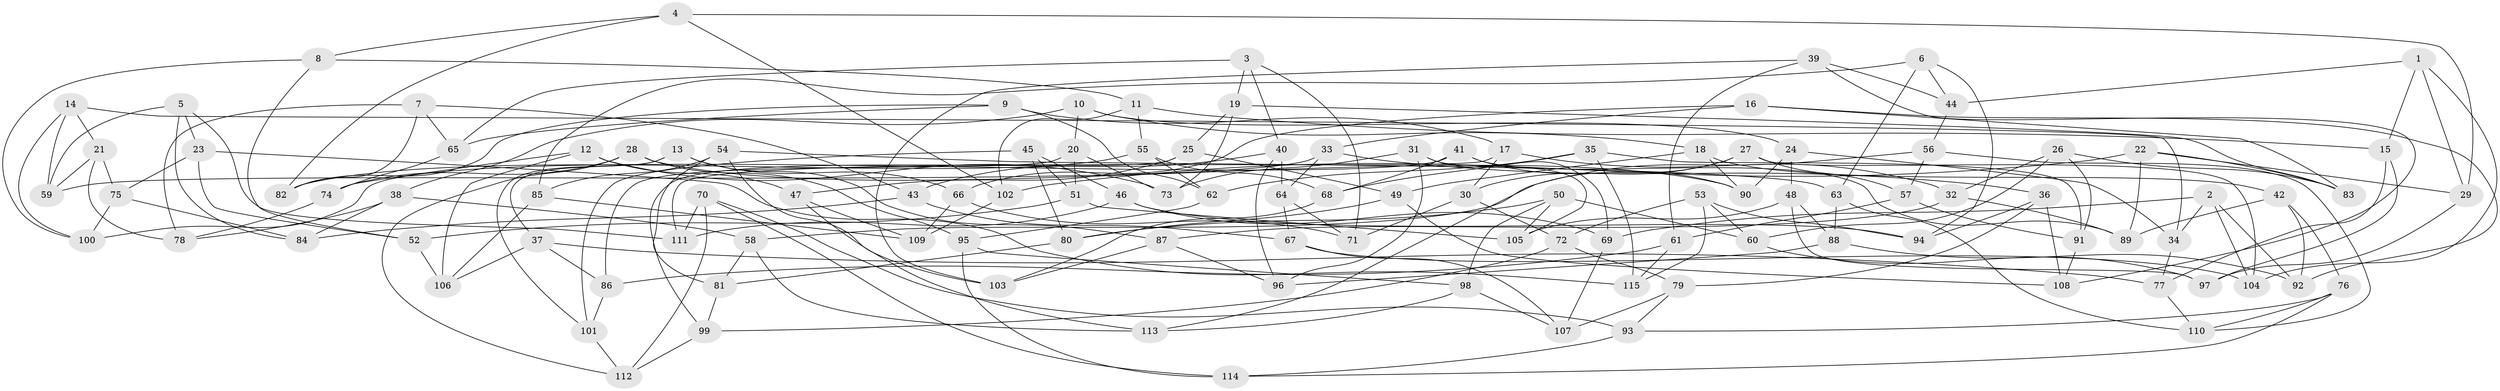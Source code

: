 // Generated by graph-tools (version 1.1) at 2025/11/02/27/25 16:11:45]
// undirected, 115 vertices, 230 edges
graph export_dot {
graph [start="1"]
  node [color=gray90,style=filled];
  1;
  2;
  3;
  4;
  5;
  6;
  7;
  8;
  9;
  10;
  11;
  12;
  13;
  14;
  15;
  16;
  17;
  18;
  19;
  20;
  21;
  22;
  23;
  24;
  25;
  26;
  27;
  28;
  29;
  30;
  31;
  32;
  33;
  34;
  35;
  36;
  37;
  38;
  39;
  40;
  41;
  42;
  43;
  44;
  45;
  46;
  47;
  48;
  49;
  50;
  51;
  52;
  53;
  54;
  55;
  56;
  57;
  58;
  59;
  60;
  61;
  62;
  63;
  64;
  65;
  66;
  67;
  68;
  69;
  70;
  71;
  72;
  73;
  74;
  75;
  76;
  77;
  78;
  79;
  80;
  81;
  82;
  83;
  84;
  85;
  86;
  87;
  88;
  89;
  90;
  91;
  92;
  93;
  94;
  95;
  96;
  97;
  98;
  99;
  100;
  101;
  102;
  103;
  104;
  105;
  106;
  107;
  108;
  109;
  110;
  111;
  112;
  113;
  114;
  115;
  1 -- 29;
  1 -- 15;
  1 -- 104;
  1 -- 44;
  2 -- 69;
  2 -- 92;
  2 -- 104;
  2 -- 34;
  3 -- 65;
  3 -- 40;
  3 -- 19;
  3 -- 71;
  4 -- 29;
  4 -- 102;
  4 -- 82;
  4 -- 8;
  5 -- 84;
  5 -- 111;
  5 -- 59;
  5 -- 23;
  6 -- 63;
  6 -- 44;
  6 -- 85;
  6 -- 94;
  7 -- 43;
  7 -- 82;
  7 -- 65;
  7 -- 78;
  8 -- 52;
  8 -- 11;
  8 -- 100;
  9 -- 17;
  9 -- 65;
  9 -- 82;
  9 -- 62;
  10 -- 24;
  10 -- 18;
  10 -- 20;
  10 -- 38;
  11 -- 55;
  11 -- 102;
  11 -- 15;
  12 -- 106;
  12 -- 74;
  12 -- 47;
  12 -- 73;
  13 -- 87;
  13 -- 37;
  13 -- 101;
  13 -- 66;
  14 -- 21;
  14 -- 34;
  14 -- 100;
  14 -- 59;
  15 -- 77;
  15 -- 97;
  16 -- 66;
  16 -- 83;
  16 -- 92;
  16 -- 33;
  17 -- 111;
  17 -- 30;
  17 -- 32;
  18 -- 90;
  18 -- 42;
  18 -- 49;
  19 -- 73;
  19 -- 25;
  19 -- 83;
  20 -- 86;
  20 -- 73;
  20 -- 51;
  21 -- 75;
  21 -- 59;
  21 -- 78;
  22 -- 89;
  22 -- 102;
  22 -- 29;
  22 -- 83;
  23 -- 115;
  23 -- 52;
  23 -- 75;
  24 -- 48;
  24 -- 90;
  24 -- 34;
  25 -- 99;
  25 -- 49;
  25 -- 47;
  26 -- 83;
  26 -- 32;
  26 -- 91;
  26 -- 60;
  27 -- 113;
  27 -- 30;
  27 -- 57;
  27 -- 104;
  28 -- 95;
  28 -- 90;
  28 -- 74;
  28 -- 112;
  29 -- 97;
  30 -- 72;
  30 -- 71;
  31 -- 73;
  31 -- 105;
  31 -- 69;
  31 -- 96;
  32 -- 89;
  32 -- 87;
  33 -- 64;
  33 -- 59;
  33 -- 36;
  34 -- 77;
  35 -- 62;
  35 -- 68;
  35 -- 91;
  35 -- 115;
  36 -- 94;
  36 -- 79;
  36 -- 108;
  37 -- 106;
  37 -- 86;
  37 -- 77;
  38 -- 58;
  38 -- 78;
  38 -- 84;
  39 -- 44;
  39 -- 61;
  39 -- 108;
  39 -- 103;
  40 -- 64;
  40 -- 96;
  40 -- 43;
  41 -- 89;
  41 -- 68;
  41 -- 100;
  41 -- 90;
  42 -- 89;
  42 -- 76;
  42 -- 92;
  43 -- 67;
  43 -- 84;
  44 -- 56;
  45 -- 46;
  45 -- 51;
  45 -- 80;
  45 -- 101;
  46 -- 94;
  46 -- 111;
  46 -- 69;
  47 -- 113;
  47 -- 109;
  48 -- 97;
  48 -- 105;
  48 -- 88;
  49 -- 108;
  49 -- 80;
  50 -- 60;
  50 -- 98;
  50 -- 105;
  50 -- 80;
  51 -- 105;
  51 -- 52;
  52 -- 106;
  53 -- 60;
  53 -- 72;
  53 -- 115;
  53 -- 94;
  54 -- 85;
  54 -- 103;
  54 -- 63;
  54 -- 81;
  55 -- 82;
  55 -- 62;
  55 -- 68;
  56 -- 110;
  56 -- 58;
  56 -- 57;
  57 -- 61;
  57 -- 91;
  58 -- 113;
  58 -- 81;
  60 -- 97;
  61 -- 86;
  61 -- 115;
  62 -- 95;
  63 -- 88;
  63 -- 110;
  64 -- 71;
  64 -- 67;
  65 -- 74;
  66 -- 71;
  66 -- 109;
  67 -- 107;
  67 -- 104;
  68 -- 103;
  69 -- 107;
  70 -- 114;
  70 -- 111;
  70 -- 112;
  70 -- 93;
  72 -- 79;
  72 -- 99;
  74 -- 78;
  75 -- 100;
  75 -- 84;
  76 -- 114;
  76 -- 93;
  76 -- 110;
  77 -- 110;
  79 -- 107;
  79 -- 93;
  80 -- 81;
  81 -- 99;
  85 -- 109;
  85 -- 106;
  86 -- 101;
  87 -- 103;
  87 -- 96;
  88 -- 96;
  88 -- 92;
  91 -- 108;
  93 -- 114;
  95 -- 98;
  95 -- 114;
  98 -- 107;
  98 -- 113;
  99 -- 112;
  101 -- 112;
  102 -- 109;
}
